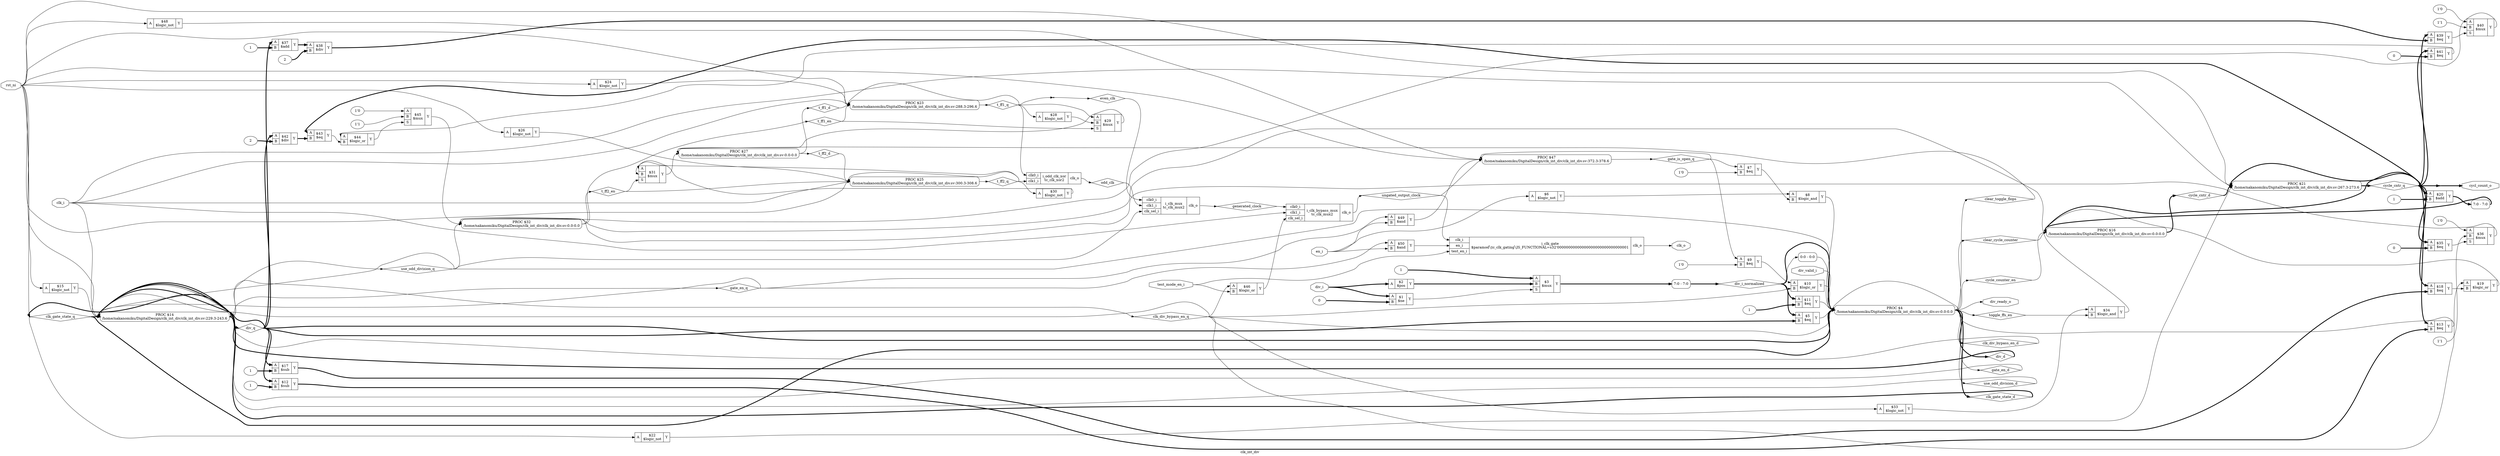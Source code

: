 digraph "clk_int_div" {
label="clk_int_div";
rankdir="LR";
remincross=true;
n108 [ shape=diamond, label="clk_gate_state_q", color="black", fontcolor="black"];
n109 [ shape=diamond, label="clk_gate_state_d", color="black", fontcolor="black"];
n110 [ shape=diamond, label="clear_toggle_flops", color="black", fontcolor="black"];
n111 [ shape=diamond, label="clear_cycle_counter", color="black", fontcolor="black"];
n112 [ shape=diamond, label="gate_is_open_q", color="black", fontcolor="black"];
n113 [ shape=diamond, label="gate_en_q", color="black", fontcolor="black"];
n114 [ shape=diamond, label="gate_en_d", color="black", fontcolor="black"];
n115 [ shape=diamond, label="use_odd_division_q", color="black", fontcolor="black"];
n116 [ shape=diamond, label="use_odd_division_d", color="black", fontcolor="black"];
n117 [ shape=diamond, label="ungated_output_clock", color="black", fontcolor="black"];
n118 [ shape=diamond, label="generated_clock", color="black", fontcolor="black"];
n119 [ shape=diamond, label="even_clk", color="black", fontcolor="black"];
n120 [ shape=diamond, label="odd_clk", color="black", fontcolor="black"];
n121 [ shape=diamond, label="clk_div_bypass_en_q", color="black", fontcolor="black"];
n122 [ shape=diamond, label="clk_div_bypass_en_d", color="black", fontcolor="black"];
n123 [ shape=diamond, label="cycle_counter_en", color="black", fontcolor="black"];
n124 [ shape=diamond, label="cycle_cntr_q", color="black", fontcolor="black"];
n125 [ shape=diamond, label="cycle_cntr_d", color="black", fontcolor="black"];
n126 [ shape=diamond, label="t_ff2_en", color="black", fontcolor="black"];
n127 [ shape=diamond, label="t_ff2_q", color="black", fontcolor="black"];
n128 [ shape=diamond, label="t_ff2_d", color="black", fontcolor="black"];
n129 [ shape=diamond, label="t_ff1_en", color="black", fontcolor="black"];
n130 [ shape=diamond, label="t_ff1_q", color="black", fontcolor="black"];
n131 [ shape=diamond, label="t_ff1_d", color="black", fontcolor="black"];
n132 [ shape=diamond, label="toggle_ffs_en", color="black", fontcolor="black"];
n133 [ shape=diamond, label="div_q", color="black", fontcolor="black"];
n134 [ shape=diamond, label="div_d", color="black", fontcolor="black"];
n135 [ shape=diamond, label="div_i_normalized", color="black", fontcolor="black"];
n136 [ shape=octagon, label="cycl_count_o", color="black", fontcolor="black"];
n137 [ shape=octagon, label="clk_o", color="black", fontcolor="black"];
n138 [ shape=octagon, label="div_ready_o", color="black", fontcolor="black"];
n139 [ shape=octagon, label="div_valid_i", color="black", fontcolor="black"];
n140 [ shape=octagon, label="div_i", color="black", fontcolor="black"];
n141 [ shape=octagon, label="test_mode_en_i", color="black", fontcolor="black"];
n142 [ shape=octagon, label="en_i", color="black", fontcolor="black"];
n143 [ shape=octagon, label="rst_ni", color="black", fontcolor="black"];
n144 [ shape=octagon, label="clk_i", color="black", fontcolor="black"];
c148 [ shape=record, label="{{<p145> A|<p146> B}|$50\n$and|{<p147> Y}}",  ];
c150 [ shape=record, label="{{<p144> clk_i|<p142> en_i|<p149> test_en_i}|i_clk_gate\n$paramod&#9586;tc_clk_gating&#9586;IS_FUNCTIONAL=s32'00000000000000000000000000000001|{<p137> clk_o}}",  ];
c151 [ shape=record, label="{{<p145> A|<p146> B}|$49\n$and|{<p147> Y}}",  ];
c152 [ shape=record, label="{{<p145> A}|$48\n$logic_not|{<p147> Y}}",  ];
c153 [ shape=record, label="{{<p145> A|<p146> B}|$46\n$logic_or|{<p147> Y}}",  ];
c157 [ shape=record, label="{{<p154> clk0_i|<p155> clk1_i|<p156> clk_sel_i}|i_clk_bypass_mux\ntc_clk_mux2|{<p137> clk_o}}",  ];
c158 [ shape=record, label="{{<p154> clk0_i|<p155> clk1_i|<p156> clk_sel_i}|i_clk_mux\ntc_clk_mux2|{<p137> clk_o}}",  ];
c159 [ shape=record, label="{{<p154> clk0_i|<p155> clk1_i}|i_odd_clk_xor\ntc_clk_xor2|{<p137> clk_o}}",  ];
v0 [ label="1'1" ];
v1 [ label="1'0" ];
c161 [ shape=record, label="{{<p145> A|<p146> B|<p160> S}|$45\n$mux|{<p147> Y}}",  ];
c162 [ shape=record, label="{{<p145> A|<p146> B}|$44\n$logic_or|{<p147> Y}}",  ];
c163 [ shape=record, label="{{<p145> A|<p146> B}|$43\n$eq|{<p147> Y}}",  ];
v2 [ label="2" ];
c164 [ shape=record, label="{{<p145> A|<p146> B}|$42\n$div|{<p147> Y}}",  ];
v3 [ label="0" ];
c165 [ shape=record, label="{{<p145> A|<p146> B}|$41\n$eq|{<p147> Y}}",  ];
v4 [ label="1'1" ];
v5 [ label="1'0" ];
c166 [ shape=record, label="{{<p145> A|<p146> B|<p160> S}|$40\n$mux|{<p147> Y}}",  ];
c167 [ shape=record, label="{{<p145> A|<p146> B}|$39\n$eq|{<p147> Y}}",  ];
v6 [ label="2" ];
c168 [ shape=record, label="{{<p145> A|<p146> B}|$38\n$div|{<p147> Y}}",  ];
v7 [ label="1" ];
c169 [ shape=record, label="{{<p145> A|<p146> B}|$37\n$add|{<p147> Y}}",  ];
v8 [ label="1'1" ];
v9 [ label="1'0" ];
c170 [ shape=record, label="{{<p145> A|<p146> B|<p160> S}|$36\n$mux|{<p147> Y}}",  ];
v10 [ label="0" ];
c171 [ shape=record, label="{{<p145> A|<p146> B}|$35\n$eq|{<p147> Y}}",  ];
c172 [ shape=record, label="{{<p145> A|<p146> B}|$34\n$logic_and|{<p147> Y}}",  ];
c173 [ shape=record, label="{{<p145> A}|$33\n$logic_not|{<p147> Y}}",  ];
c174 [ shape=record, label="{{<p145> A|<p146> B|<p160> S}|$31\n$mux|{<p147> Y}}",  ];
c175 [ shape=record, label="{{<p145> A}|$30\n$logic_not|{<p147> Y}}",  ];
c176 [ shape=record, label="{{<p145> A|<p146> B|<p160> S}|$29\n$mux|{<p147> Y}}",  ];
c177 [ shape=record, label="{{<p145> A}|$28\n$logic_not|{<p147> Y}}",  ];
c178 [ shape=record, label="{{<p145> A}|$26\n$logic_not|{<p147> Y}}",  ];
c179 [ shape=record, label="{{<p145> A}|$24\n$logic_not|{<p147> Y}}",  ];
c180 [ shape=record, label="{{<p145> A}|$22\n$logic_not|{<p147> Y}}",  ];
v11 [ label="1" ];
c181 [ shape=record, label="{{<p145> A|<p146> B}|$20\n$add|{<p147> Y}}",  ];
c182 [ shape=record, label="{{<p145> A|<p146> B}|$19\n$logic_or|{<p147> Y}}",  ];
c183 [ shape=record, label="{{<p145> A|<p146> B}|$18\n$eq|{<p147> Y}}",  ];
v12 [ label="1" ];
c184 [ shape=record, label="{{<p145> A|<p146> B}|$17\n$sub|{<p147> Y}}",  ];
c185 [ shape=record, label="{{<p145> A}|$15\n$logic_not|{<p147> Y}}",  ];
c186 [ shape=record, label="{{<p145> A|<p146> B}|$13\n$eq|{<p147> Y}}",  ];
v13 [ label="1" ];
c187 [ shape=record, label="{{<p145> A|<p146> B}|$12\n$sub|{<p147> Y}}",  ];
v14 [ label="1" ];
c188 [ shape=record, label="{{<p145> A|<p146> B}|$11\n$eq|{<p147> Y}}",  ];
c189 [ shape=record, label="{{<p145> A|<p146> B}|$10\n$logic_or|{<p147> Y}}",  ];
v15 [ label="1'0" ];
c190 [ shape=record, label="{{<p145> A|<p146> B}|$9\n$eq|{<p147> Y}}",  ];
c191 [ shape=record, label="{{<p145> A|<p146> B}|$8\n$logic_and|{<p147> Y}}",  ];
v16 [ label="1'0" ];
c192 [ shape=record, label="{{<p145> A|<p146> B}|$7\n$eq|{<p147> Y}}",  ];
c193 [ shape=record, label="{{<p145> A}|$6\n$logic_not|{<p147> Y}}",  ];
c194 [ shape=record, label="{{<p145> A|<p146> B}|$5\n$eq|{<p147> Y}}",  ];
v17 [ label="1" ];
c195 [ shape=record, label="{{<p145> A|<p146> B|<p160> S}|$3\n$mux|{<p147> Y}}",  ];
c196 [ shape=record, label="{{<p145> A}|$2\n$pos|{<p147> Y}}",  ];
v18 [ label="0" ];
c197 [ shape=record, label="{{<p145> A|<p146> B}|$1\n$ne|{<p147> Y}}",  ];
p19 [shape=box, style=rounded, label="PROC $47\n/home/nakanomiku/DigitalDesign/clk_int_div/clk_int_div.sv:372.3-378.6", ];
p20 [shape=box, style=rounded, label="PROC $32\n/home/nakanomiku/DigitalDesign/clk_int_div/clk_int_div.sv:0.0-0.0", ];
p21 [shape=box, style=rounded, label="PROC $27\n/home/nakanomiku/DigitalDesign/clk_int_div/clk_int_div.sv:0.0-0.0", ];
p22 [shape=box, style=rounded, label="PROC $25\n/home/nakanomiku/DigitalDesign/clk_int_div/clk_int_div.sv:300.3-308.6", ];
p23 [shape=box, style=rounded, label="PROC $23\n/home/nakanomiku/DigitalDesign/clk_int_div/clk_int_div.sv:288.3-296.6", ];
p24 [shape=box, style=rounded, label="PROC $21\n/home/nakanomiku/DigitalDesign/clk_int_div/clk_int_div.sv:267.3-273.6", ];
x26 [ shape=record, style=rounded, label="<s0> 7:0 - 7:0 ", color="black", fontcolor="black" ];
p25 [shape=box, style=rounded, label="PROC $16\n/home/nakanomiku/DigitalDesign/clk_int_div/clk_int_div.sv:0.0-0.0", ];
p27 [shape=box, style=rounded, label="PROC $14\n/home/nakanomiku/DigitalDesign/clk_int_div/clk_int_div.sv:229.3-243.6", ];
x29 [ shape=record, style=rounded, label="<s0> 0:0 - 0:0 ", color="black", fontcolor="black" ];
p28 [shape=box, style=rounded, label="PROC $4\n/home/nakanomiku/DigitalDesign/clk_int_div/clk_int_div.sv:0.0-0.0", ];
x30 [ shape=record, style=rounded, label="<s0> 7:0 - 7:0 ", color="black", fontcolor="black" ];
x31 [shape=point, ];
x32 [shape=point, ];
c148:p147:e -> c150:p142:w [color="black", fontcolor="black", label=""];
c165:p147:e -> c162:p145:w [color="black", fontcolor="black", label=""];
c195:p147:e -> x30:s0:w [color="black", fontcolor="black", style="setlinewidth(3)", label=""];
c196:p147:e -> c195:p146:w [color="black", fontcolor="black", style="setlinewidth(3)", label=""];
c197:p147:e -> c195:p160:w [color="black", fontcolor="black", label=""];
p27:e -> n108:w [color="black", fontcolor="black", style="setlinewidth(3)", label=""];
n108:e -> p27:w [color="black", fontcolor="black", style="setlinewidth(3)", label=""];
n108:e -> p28:w [color="black", fontcolor="black", style="setlinewidth(3)", label=""];
p28:e -> n109:w [color="black", fontcolor="black", style="setlinewidth(3)", label=""];
n109:e -> p27:w [color="black", fontcolor="black", style="setlinewidth(3)", label=""];
c166:p147:e -> p20:w [color="black", fontcolor="black", label=""];
p28:e -> n110:w [color="black", fontcolor="black", label=""];
n110:e -> p21:w [color="black", fontcolor="black", label=""];
p28:e -> n111:w [color="black", fontcolor="black", label=""];
n111:e -> p25:w [color="black", fontcolor="black", label=""];
p19:e -> n112:w [color="black", fontcolor="black", label=""];
n112:e -> c190:p145:w [color="black", fontcolor="black", label=""];
n112:e -> c192:p145:w [color="black", fontcolor="black", label=""];
n112:e -> p19:w [color="black", fontcolor="black", label=""];
p27:e -> n113:w [color="black", fontcolor="black", label=""];
n113:e -> c148:p145:w [color="black", fontcolor="black", label=""];
n113:e -> c151:p145:w [color="black", fontcolor="black", label=""];
n113:e -> p27:w [color="black", fontcolor="black", label=""];
p28:e -> n114:w [color="black", fontcolor="black", label=""];
n114:e -> p27:w [color="black", fontcolor="black", label=""];
p27:e -> n115:w [color="black", fontcolor="black", label=""];
n115:e -> c158:p156:w [color="black", fontcolor="black", label=""];
n115:e -> p20:w [color="black", fontcolor="black", label=""];
n115:e -> p27:w [color="black", fontcolor="black", label=""];
n115:e -> p28:w [color="black", fontcolor="black", label=""];
p28:e -> n116:w [color="black", fontcolor="black", label=""];
n116:e -> p27:w [color="black", fontcolor="black", label=""];
c157:p137:e -> n117:w [color="black", fontcolor="black", label=""];
n117:e -> c150:p144:w [color="black", fontcolor="black", label=""];
n117:e -> p19:w [color="black", fontcolor="black", label=""];
c158:p137:e -> n118:w [color="black", fontcolor="black", label=""];
n118:e -> c157:p154:w [color="black", fontcolor="black", label=""];
x32:e -> n119:w [color="black", fontcolor="black", label=""];
n119:e -> c158:p154:w [color="black", fontcolor="black", label=""];
c167:p147:e -> c166:p160:w [color="black", fontcolor="black", label=""];
c159:p137:e -> n120:w [color="black", fontcolor="black", label=""];
n120:e -> c158:p155:w [color="black", fontcolor="black", label=""];
p27:e -> n121:w [color="black", fontcolor="black", label=""];
n121:e -> c153:p145:w [color="black", fontcolor="black", label=""];
n121:e -> c173:p145:w [color="black", fontcolor="black", label=""];
n121:e -> c182:p145:w [color="black", fontcolor="black", label=""];
n121:e -> c189:p146:w [color="black", fontcolor="black", label=""];
n121:e -> p27:w [color="black", fontcolor="black", label=""];
n121:e -> p28:w [color="black", fontcolor="black", label=""];
p28:e -> n122:w [color="black", fontcolor="black", label=""];
n122:e -> p27:w [color="black", fontcolor="black", label=""];
p28:e -> n123:w [color="black", fontcolor="black", label=""];
n123:e -> p25:w [color="black", fontcolor="black", label=""];
p24:e -> n124:w [color="black", fontcolor="black", style="setlinewidth(3)", label=""];
n124:e -> c163:p145:w [color="black", fontcolor="black", style="setlinewidth(3)", label=""];
n124:e -> c165:p145:w [color="black", fontcolor="black", style="setlinewidth(3)", label=""];
n124:e -> c167:p145:w [color="black", fontcolor="black", style="setlinewidth(3)", label=""];
n124:e -> c171:p145:w [color="black", fontcolor="black", style="setlinewidth(3)", label=""];
n124:e -> c181:p145:w [color="black", fontcolor="black", style="setlinewidth(3)", label=""];
n124:e -> c183:p145:w [color="black", fontcolor="black", style="setlinewidth(3)", label=""];
n124:e -> c186:p145:w [color="black", fontcolor="black", style="setlinewidth(3)", label=""];
n124:e -> p24:w [color="black", fontcolor="black", style="setlinewidth(3)", label=""];
n124:e -> p25:w [color="black", fontcolor="black", style="setlinewidth(3)", label=""];
n124:e -> x31:w [color="black", fontcolor="black", style="setlinewidth(3)", label=""];
p25:e -> n125:w [color="black", fontcolor="black", style="setlinewidth(3)", label=""];
n125:e -> p24:w [color="black", fontcolor="black", style="setlinewidth(3)", label=""];
p20:e -> n126:w [color="black", fontcolor="black", label=""];
n126:e -> c174:p160:w [color="black", fontcolor="black", label=""];
n126:e -> p22:w [color="black", fontcolor="black", label=""];
p22:e -> n127:w [color="black", fontcolor="black", label=""];
n127:e -> c159:p155:w [color="black", fontcolor="black", label=""];
n127:e -> c174:p145:w [color="black", fontcolor="black", label=""];
n127:e -> c175:p145:w [color="black", fontcolor="black", label=""];
n127:e -> p22:w [color="black", fontcolor="black", label=""];
p21:e -> n128:w [color="black", fontcolor="black", label=""];
n128:e -> p22:w [color="black", fontcolor="black", label=""];
p20:e -> n129:w [color="black", fontcolor="black", label=""];
n129:e -> c176:p160:w [color="black", fontcolor="black", label=""];
n129:e -> p23:w [color="black", fontcolor="black", label=""];
c168:p147:e -> c167:p146:w [color="black", fontcolor="black", style="setlinewidth(3)", label=""];
p23:e -> n130:w [color="black", fontcolor="black", label=""];
n130:e -> c159:p154:w [color="black", fontcolor="black", label=""];
n130:e -> c176:p145:w [color="black", fontcolor="black", label=""];
n130:e -> c177:p145:w [color="black", fontcolor="black", label=""];
n130:e -> p23:w [color="black", fontcolor="black", label=""];
n130:e -> x32:w [color="black", fontcolor="black", label=""];
p21:e -> n131:w [color="black", fontcolor="black", label=""];
n131:e -> p23:w [color="black", fontcolor="black", label=""];
p28:e -> n132:w [color="black", fontcolor="black", label=""];
n132:e -> c172:p146:w [color="black", fontcolor="black", label=""];
p27:e -> n133:w [color="black", fontcolor="black", style="setlinewidth(3)", label=""];
n133:e -> c164:p145:w [color="black", fontcolor="black", style="setlinewidth(3)", label=""];
n133:e -> c169:p145:w [color="black", fontcolor="black", style="setlinewidth(3)", label=""];
n133:e -> c184:p145:w [color="black", fontcolor="black", style="setlinewidth(3)", label=""];
n133:e -> c187:p145:w [color="black", fontcolor="black", style="setlinewidth(3)", label=""];
n133:e -> c194:p146:w [color="black", fontcolor="black", style="setlinewidth(3)", label=""];
n133:e -> p27:w [color="black", fontcolor="black", style="setlinewidth(3)", label=""];
n133:e -> p28:w [color="black", fontcolor="black", style="setlinewidth(3)", label=""];
p28:e -> n134:w [color="black", fontcolor="black", style="setlinewidth(3)", label=""];
n134:e -> p27:w [color="black", fontcolor="black", style="setlinewidth(3)", label=""];
x30:e -> n135:w [color="black", fontcolor="black", style="setlinewidth(3)", label=""];
n135:e -> c188:p145:w [color="black", fontcolor="black", style="setlinewidth(3)", label=""];
n135:e -> c194:p145:w [color="black", fontcolor="black", style="setlinewidth(3)", label=""];
n135:e -> p28:w [color="black", fontcolor="black", style="setlinewidth(3)", label=""];
n135:e -> x29:s0:w [color="black", fontcolor="black", label=""];
x31:e -> n136:w [color="black", fontcolor="black", style="setlinewidth(3)", label=""];
c150:p137:e -> n137:w [color="black", fontcolor="black", label=""];
p28:e -> n138:w [color="black", fontcolor="black", label=""];
n139:e -> p28:w [color="black", fontcolor="black", label=""];
c169:p147:e -> c168:p145:w [color="black", fontcolor="black", style="setlinewidth(3)", label=""];
n140:e -> c196:p145:w [color="black", fontcolor="black", style="setlinewidth(3)", label=""];
n140:e -> c197:p145:w [color="black", fontcolor="black", style="setlinewidth(3)", label=""];
n141:e -> c150:p149:w [color="black", fontcolor="black", label=""];
n141:e -> c153:p146:w [color="black", fontcolor="black", label=""];
n142:e -> c148:p146:w [color="black", fontcolor="black", label=""];
n142:e -> c151:p146:w [color="black", fontcolor="black", label=""];
n142:e -> c193:p145:w [color="black", fontcolor="black", label=""];
n143:e -> c152:p145:w [color="black", fontcolor="black", label=""];
n143:e -> c178:p145:w [color="black", fontcolor="black", label=""];
n143:e -> c179:p145:w [color="black", fontcolor="black", label=""];
n143:e -> c180:p145:w [color="black", fontcolor="black", label=""];
n143:e -> c185:p145:w [color="black", fontcolor="black", label=""];
n143:e -> p19:w [color="black", fontcolor="black", label=""];
n143:e -> p22:w [color="black", fontcolor="black", label=""];
n143:e -> p23:w [color="black", fontcolor="black", label=""];
n143:e -> p24:w [color="black", fontcolor="black", label=""];
n143:e -> p27:w [color="black", fontcolor="black", label=""];
n144:e -> c157:p155:w [color="black", fontcolor="black", label=""];
n144:e -> p22:w [color="black", fontcolor="black", label=""];
n144:e -> p23:w [color="black", fontcolor="black", label=""];
n144:e -> p24:w [color="black", fontcolor="black", label=""];
n144:e -> p27:w [color="black", fontcolor="black", label=""];
c170:p147:e -> p20:w [color="black", fontcolor="black", label=""];
c171:p147:e -> c170:p160:w [color="black", fontcolor="black", label=""];
c151:p147:e -> p19:w [color="black", fontcolor="black", label=""];
c172:p147:e -> p20:w [color="black", fontcolor="black", label=""];
c173:p147:e -> c172:p145:w [color="black", fontcolor="black", label=""];
c174:p147:e -> p21:w [color="black", fontcolor="black", label=""];
c175:p147:e -> c174:p146:w [color="black", fontcolor="black", label=""];
c176:p147:e -> p21:w [color="black", fontcolor="black", label=""];
c177:p147:e -> c176:p146:w [color="black", fontcolor="black", label=""];
c152:p147:e -> p19:w [color="black", fontcolor="black", label=""];
c178:p147:e -> p22:w [color="black", fontcolor="black", label=""];
c179:p147:e -> p23:w [color="black", fontcolor="black", label=""];
c180:p147:e -> p24:w [color="black", fontcolor="black", label=""];
c181:p147:e -> x26:s0:w [color="black", fontcolor="black", style="setlinewidth(3)", label=""];
c182:p147:e -> p25:w [color="black", fontcolor="black", label=""];
c183:p147:e -> c182:p146:w [color="black", fontcolor="black", label=""];
c184:p147:e -> c183:p146:w [color="black", fontcolor="black", style="setlinewidth(3)", label=""];
c153:p147:e -> c157:p156:w [color="black", fontcolor="black", label=""];
c185:p147:e -> p27:w [color="black", fontcolor="black", label=""];
c186:p147:e -> p28:w [color="black", fontcolor="black", label=""];
c187:p147:e -> c186:p146:w [color="black", fontcolor="black", style="setlinewidth(3)", label=""];
c161:p147:e -> p20:w [color="black", fontcolor="black", label=""];
c188:p147:e -> p28:w [color="black", fontcolor="black", label=""];
c189:p147:e -> p28:w [color="black", fontcolor="black", label=""];
c162:p147:e -> c161:p160:w [color="black", fontcolor="black", label=""];
c190:p147:e -> c189:p145:w [color="black", fontcolor="black", label=""];
c191:p147:e -> p28:w [color="black", fontcolor="black", label=""];
c192:p147:e -> c191:p146:w [color="black", fontcolor="black", label=""];
c193:p147:e -> c191:p145:w [color="black", fontcolor="black", label=""];
c194:p147:e -> p28:w [color="black", fontcolor="black", label=""];
c163:p147:e -> c162:p146:w [color="black", fontcolor="black", label=""];
c164:p147:e -> c163:p146:w [color="black", fontcolor="black", style="setlinewidth(3)", label=""];
v0:e -> c161:p146:w [color="black", fontcolor="black", label=""];
v1:e -> c161:p145:w [color="black", fontcolor="black", label=""];
v10:e -> c171:p146:w [color="black", fontcolor="black", style="setlinewidth(3)", label=""];
v11:e -> c181:p146:w [color="black", fontcolor="black", style="setlinewidth(3)", label=""];
v12:e -> c184:p146:w [color="black", fontcolor="black", style="setlinewidth(3)", label=""];
v13:e -> c187:p146:w [color="black", fontcolor="black", style="setlinewidth(3)", label=""];
v14:e -> c188:p146:w [color="black", fontcolor="black", style="setlinewidth(3)", label=""];
v15:e -> c190:p146:w [color="black", fontcolor="black", label=""];
v16:e -> c192:p146:w [color="black", fontcolor="black", label=""];
v17:e -> c195:p145:w [color="black", fontcolor="black", style="setlinewidth(3)", label=""];
v18:e -> c197:p146:w [color="black", fontcolor="black", style="setlinewidth(3)", label=""];
v2:e -> c164:p146:w [color="black", fontcolor="black", style="setlinewidth(3)", label=""];
v3:e -> c165:p146:w [color="black", fontcolor="black", style="setlinewidth(3)", label=""];
v4:e -> c166:p146:w [color="black", fontcolor="black", label=""];
v5:e -> c166:p145:w [color="black", fontcolor="black", label=""];
v6:e -> c168:p146:w [color="black", fontcolor="black", style="setlinewidth(3)", label=""];
v7:e -> c169:p146:w [color="black", fontcolor="black", style="setlinewidth(3)", label=""];
v8:e -> c170:p146:w [color="black", fontcolor="black", label=""];
v9:e -> c170:p145:w [color="black", fontcolor="black", label=""];
x26:e -> p25:w [color="black", fontcolor="black", style="setlinewidth(3)", label=""];
x29:e -> p28:w [color="black", fontcolor="black", label=""];
}
